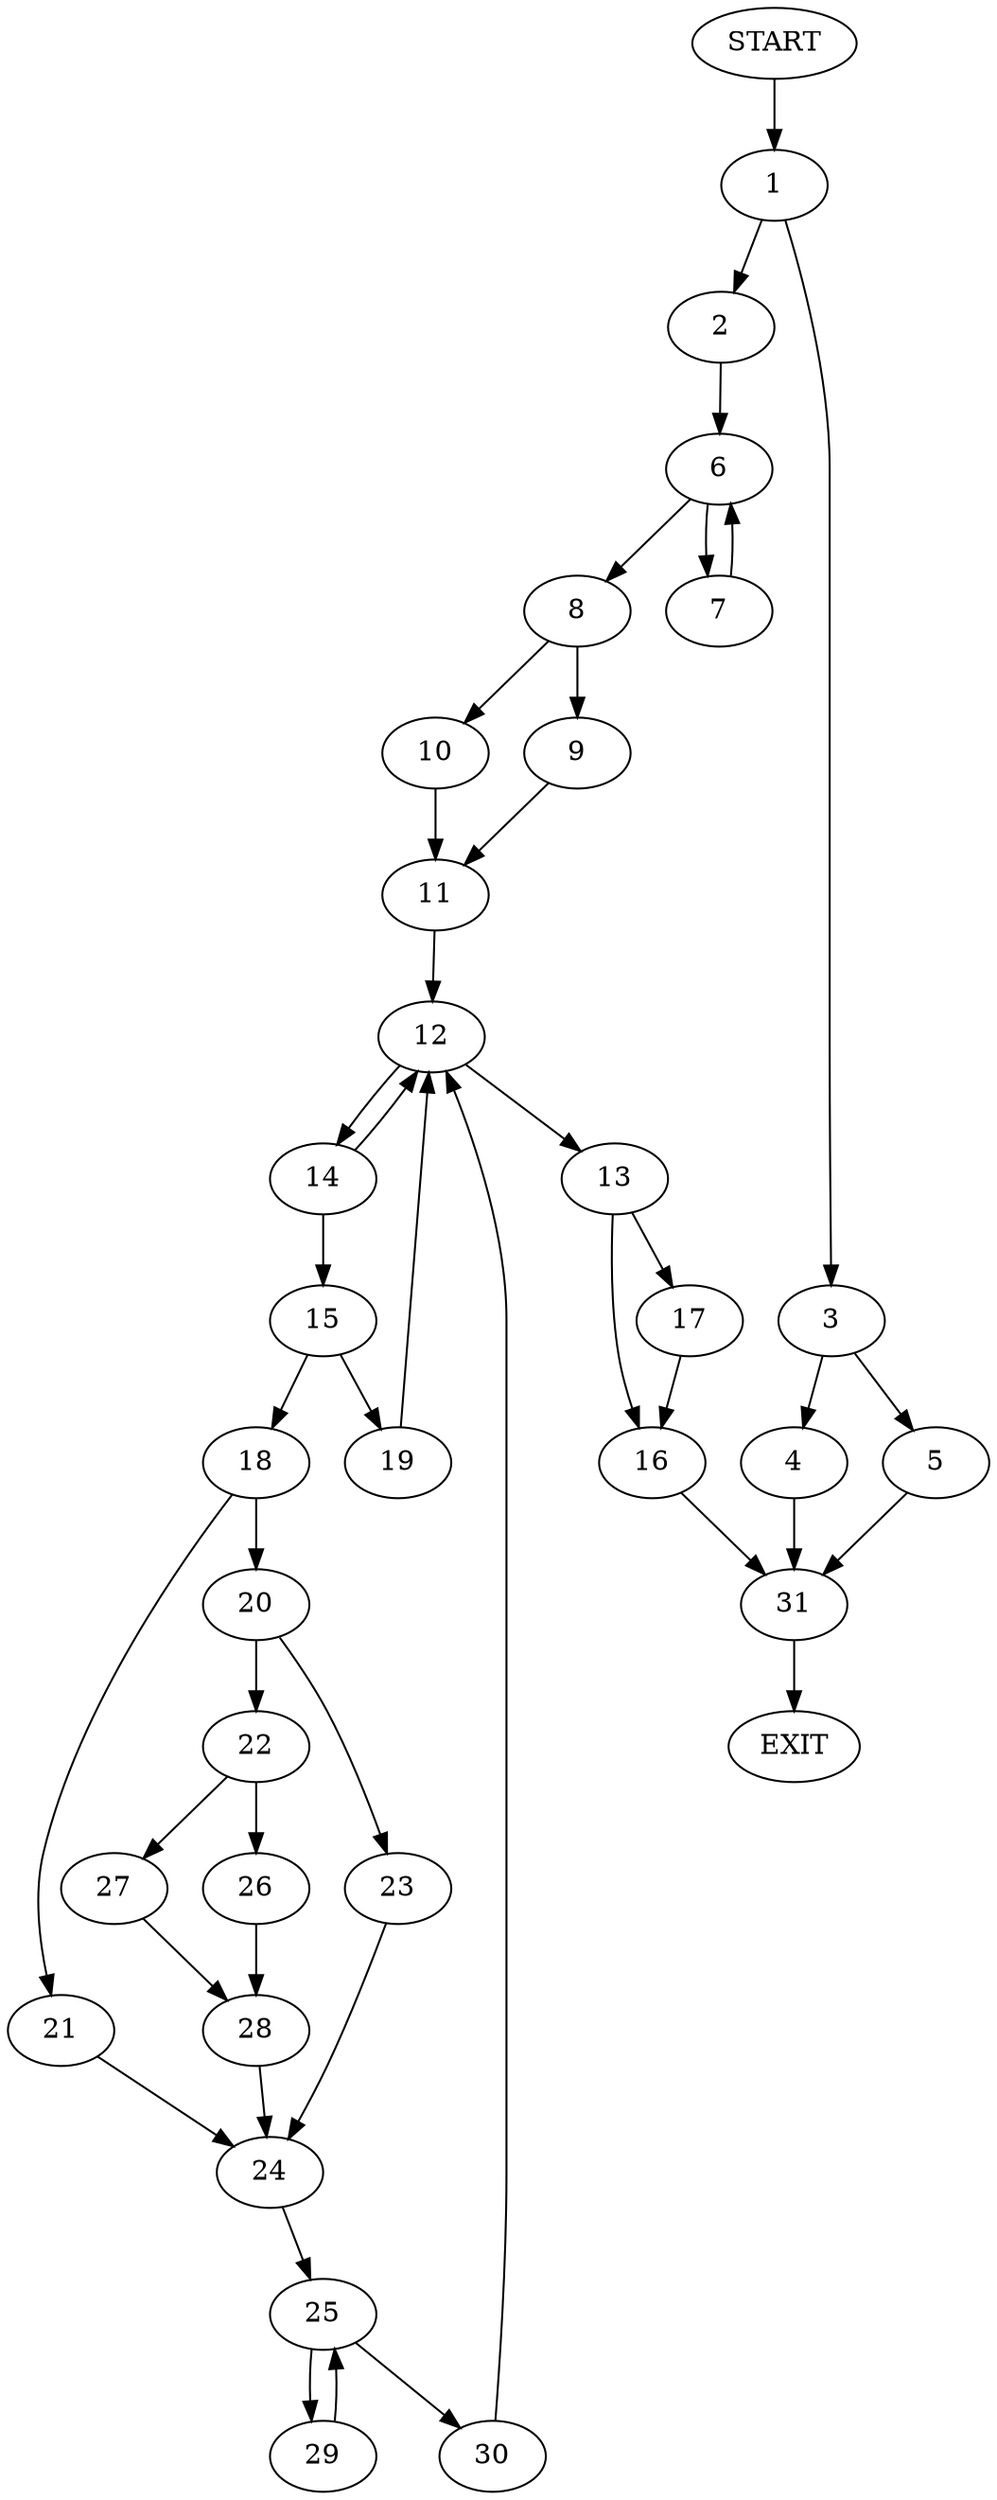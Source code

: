 digraph {
0 [label="START"]
32 [label="EXIT"]
0 -> 1
1 -> 2
1 -> 3
3 -> 4
3 -> 5
2 -> 6
6 -> 7
6 -> 8
8 -> 9
8 -> 10
7 -> 6
9 -> 11
10 -> 11
11 -> 12
12 -> 13
12 -> 14
14 -> 12
14 -> 15
13 -> 16
13 -> 17
15 -> 18
15 -> 19
19 -> 12
18 -> 20
18 -> 21
20 -> 22
20 -> 23
21 -> 24
24 -> 25
22 -> 26
22 -> 27
23 -> 24
26 -> 28
27 -> 28
28 -> 24
25 -> 29
25 -> 30
30 -> 12
29 -> 25
16 -> 31
17 -> 16
31 -> 32
4 -> 31
5 -> 31
}
